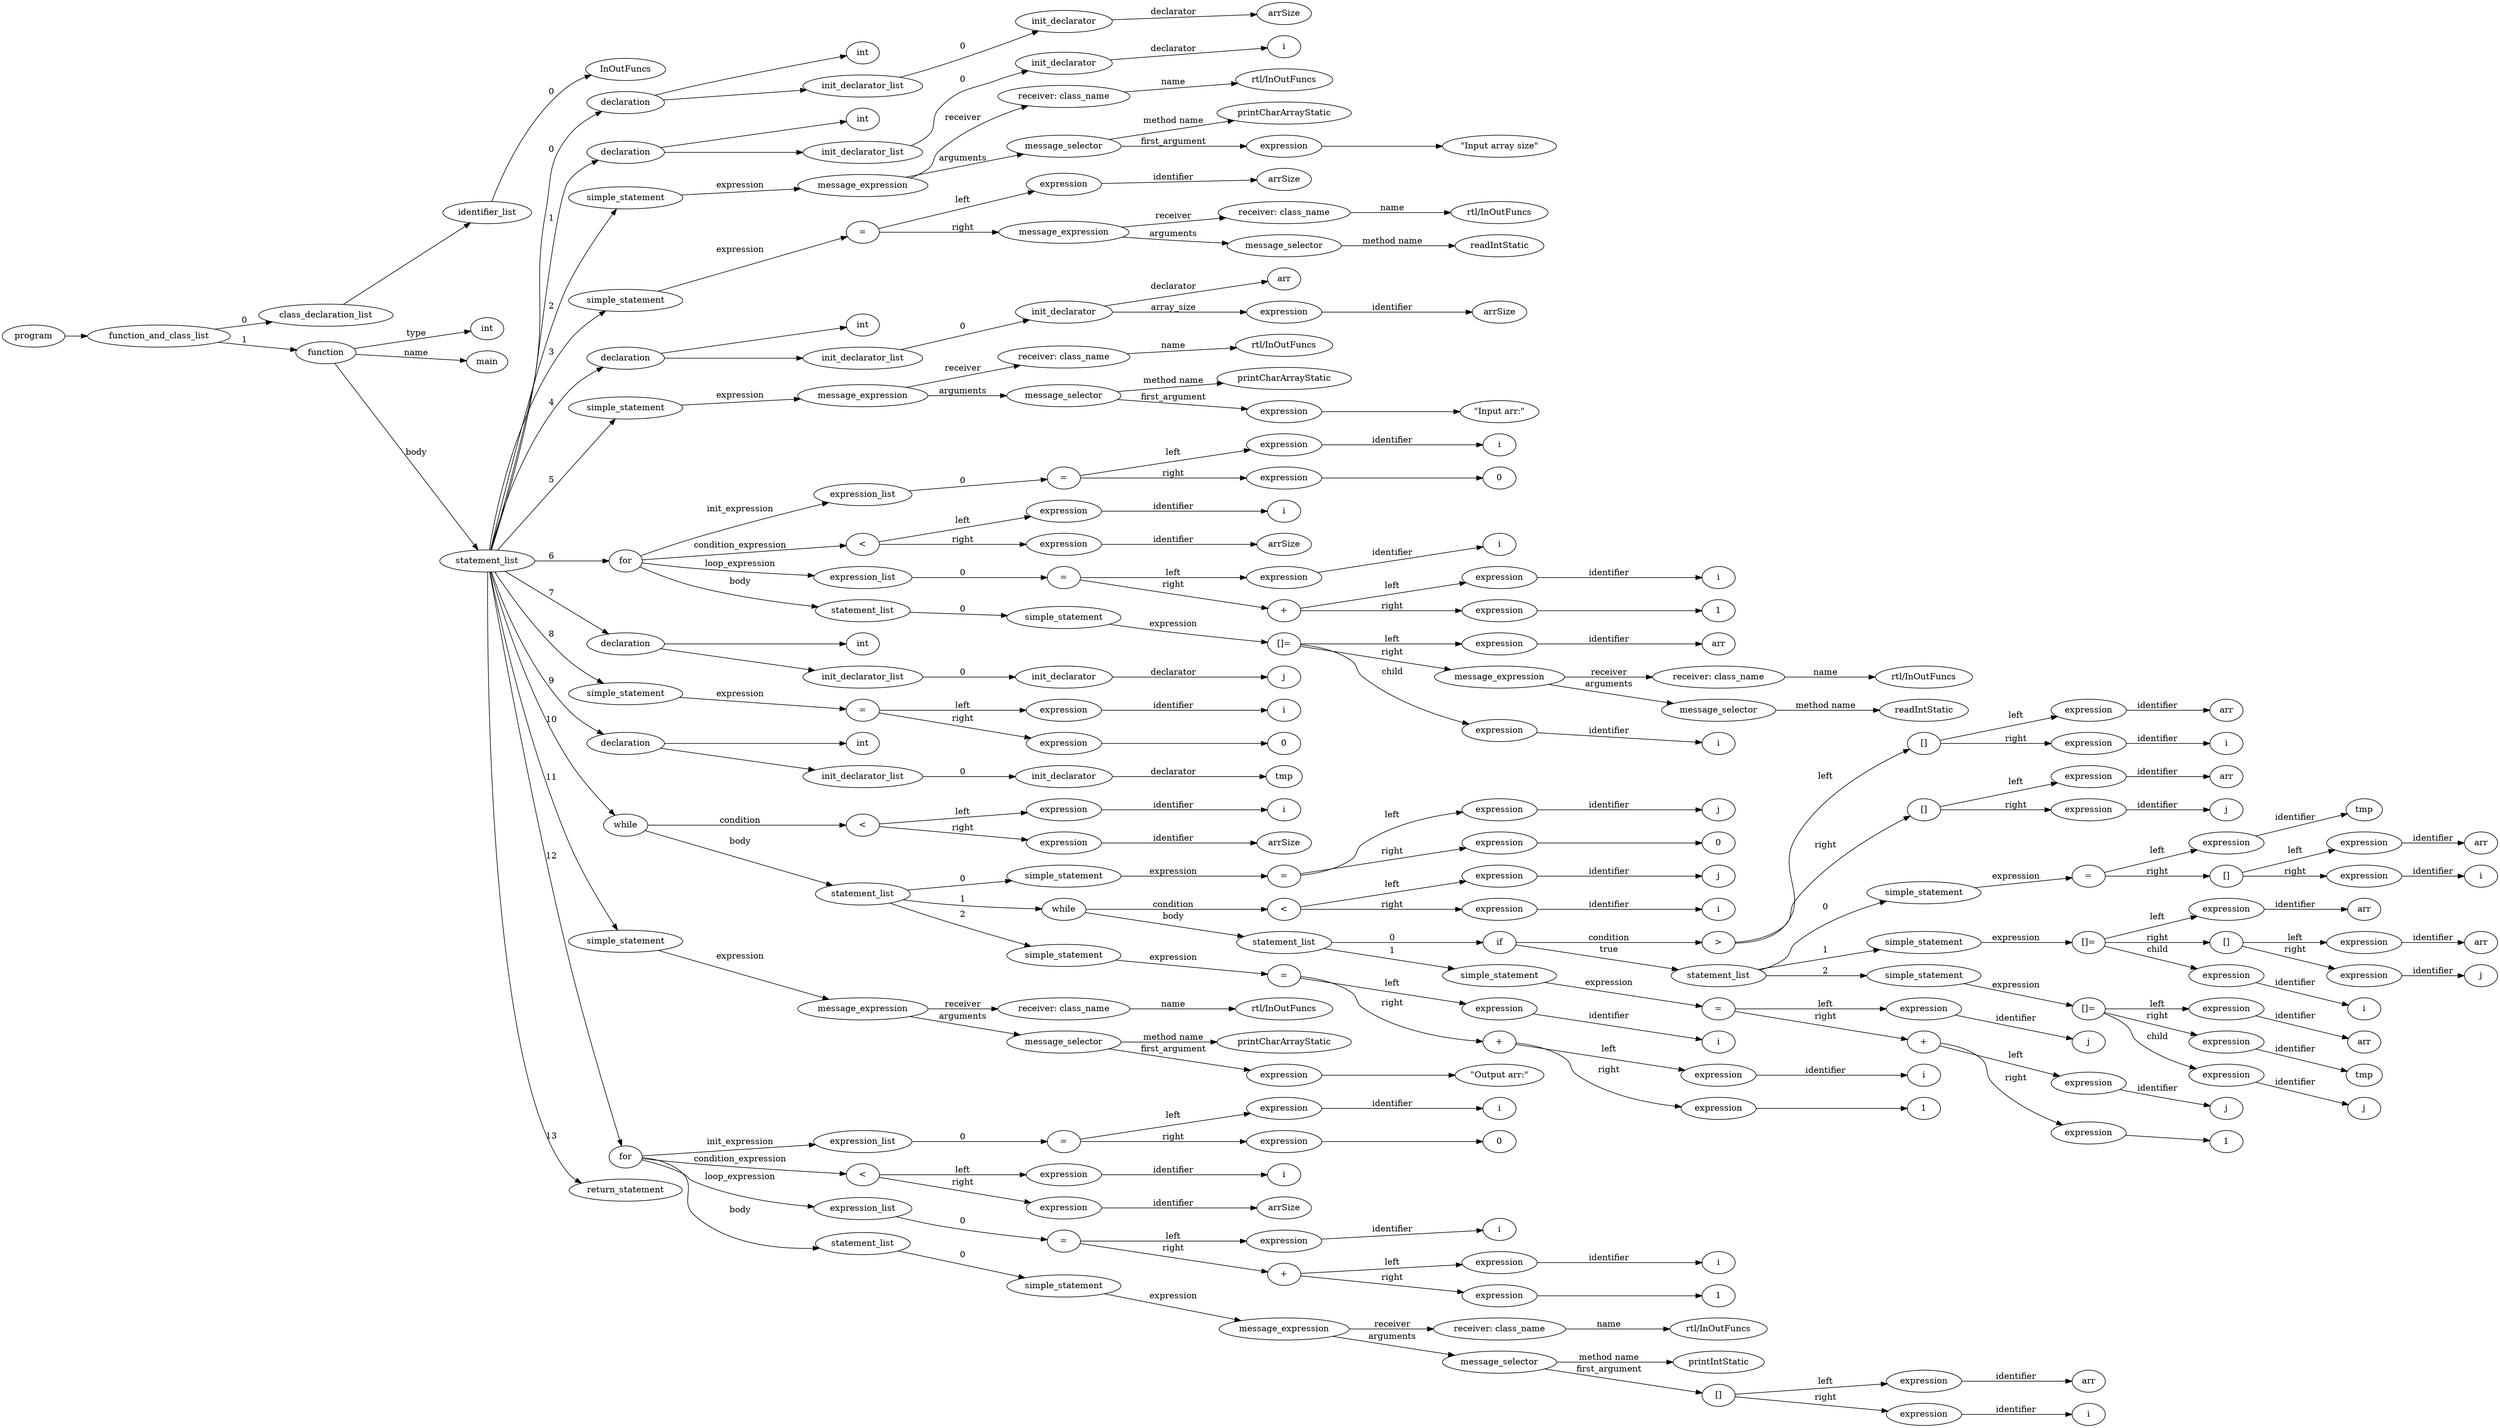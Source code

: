 digraph ObjectiveC { rankdir="LR";
163[label="program"];
163->2;
2[label="function_and_class_list"];
2->1[label="0"];
1[label="class_declaration_list"];
1->0;
0[label="identifier_list"];
0.0 [label="InOutFuncs"];
0->0.0 [label="0"];
2->162[label="1"];
162[label="function"];
162->3[label="type"];
3[label="int"];
162->162.1 [label="name"];
162.1 [label="main"];
162->8[label="body"];
8[label="statement_list"];
8->7[label="0"];
7[label="declaration"];
7->4;
4[label="int"];
7->6;
6[label="init_declarator_list"];
6->5[label="0"];
5[label="init_declarator"];
5.1 [label="arrSize"];
5->5.1[label="declarator"];
8->12[label="1"];
12[label="declaration"];
12->9;
9[label="int"];
12->11;
11[label="init_declarator_list"];
11->10[label="0"];
10[label="init_declarator"];
10.1 [label="i"];
10->10.1[label="declarator"];
8->18[label="2"];
18[label="simple_statement"];
18->17[label="expression"];
17[label="expression"];
17[label="message_expression"];
17->13[label="receiver"];
13[label="receiver: class_name"];
13.1 [label="rtl/InOutFuncs"];
13->13.1 [label="name"];
17->16[label="arguments"];
16[label="message_selector"];
16.1 [label="printCharArrayStatic"];
16->16.1 [label="method name"]; 
16->15[label="first_argument"];
15[label="expression"];
15->14;
14[label=<"Input array size">];
8->24[label="3"];
24[label="simple_statement"];
24->23[label="expression"];
23[label="expression"];
23[label="="];
23->19[label="left"];
19[label="expression"];
19->19.1 [label="identifier"];19.1[label="arrSize"];
23->22[label="right"];
22[label="expression"];
22[label="message_expression"];
22->20[label="receiver"];
20[label="receiver: class_name"];
20.1 [label="rtl/InOutFuncs"];
20->20.1 [label="name"];
22->21[label="arguments"];
21[label="message_selector"];
21.1 [label="readIntStatic"];
21->21.1 [label="method name"]; 
8->29[label="4"];
29[label="declaration"];
29->25;
25[label="int"];
29->28;
28[label="init_declarator_list"];
28->27[label="0"];
27[label="init_declarator"];
27.1 [label="arr"];
27->27.1[label="declarator"];
27->26[label="array_size"];
26[label="expression"];
26->26.1 [label="identifier"];26.1[label="arrSize"];
8->35[label="5"];
35[label="simple_statement"];
35->34[label="expression"];
34[label="expression"];
34[label="message_expression"];
34->30[label="receiver"];
30[label="receiver: class_name"];
30.1 [label="rtl/InOutFuncs"];
30->30.1 [label="name"];
34->33[label="arguments"];
33[label="message_selector"];
33.1 [label="printCharArrayStatic"];
33->33.1 [label="method name"]; 
33->32[label="first_argument"];
32[label="expression"];
32->31;
31[label=<"Input arr:">];
8->60[label="6"];
60[label="for"];
60->40[label="init_expression"];
40[label="expression_list"];
40->39[label="0"];
39[label="expression"];
39[label="="];
39->36[label="left"];
36[label="expression"];
36->36.1 [label="identifier"];36.1[label="i"];
39->38[label="right"];
38[label="expression"];
38->37;
37[label="0"];
60->43[label="condition_expression"];
43[label="expression"];
43[label="<"];
43->41[label="left"];
41[label="expression"];
41->41.1 [label="identifier"];41.1[label="i"];
43->42[label="right"];
42[label="expression"];
42->42.1 [label="identifier"];42.1[label="arrSize"];
60->50[label="loop_expression"];
50[label="expression_list"];
50->49[label="0"];
49[label="expression"];
49[label="="];
49->44[label="left"];
44[label="expression"];
44->44.1 [label="identifier"];44.1[label="i"];
49->48[label="right"];
48[label="expression"];
48[label="+"];
48->45[label="left"];
45[label="expression"];
45->45.1 [label="identifier"];45.1[label="i"];
48->47[label="right"];
47[label="expression"];
47->46;
46[label="1"];
60->59[label="body"];
59[label="statement_list"];
59->58[label="0"];
58[label="simple_statement"];
58->57[label="expression"];
57[label="expression"];
57[label="[]="];
57->51[label="left"];
51[label="expression"];
51->51.1 [label="identifier"];51.1[label="arr"];
57->56[label="right"];
56[label="expression"];
56[label="message_expression"];
56->54[label="receiver"];
54[label="receiver: class_name"];
54.1 [label="rtl/InOutFuncs"];
54->54.1 [label="name"];
56->55[label="arguments"];
55[label="message_selector"];
55.1 [label="readIntStatic"];
55->55.1 [label="method name"]; 
57->52[label="child"];
52[label="expression"];
52->52.1 [label="identifier"];52.1[label="i"];
8->64[label="7"];
64[label="declaration"];
64->61;
61[label="int"];
64->63;
63[label="init_declarator_list"];
63->62[label="0"];
62[label="init_declarator"];
62.1 [label="j"];
62->62.1[label="declarator"];
8->69[label="8"];
69[label="simple_statement"];
69->68[label="expression"];
68[label="expression"];
68[label="="];
68->65[label="left"];
65[label="expression"];
65->65.1 [label="identifier"];65.1[label="i"];
68->67[label="right"];
67[label="expression"];
67->66;
66[label="0"];
8->73[label="9"];
73[label="declaration"];
73->70;
70[label="int"];
73->72;
72[label="init_declarator_list"];
72->71[label="0"];
71[label="init_declarator"];
71.1 [label="tmp"];
71->71.1[label="declarator"];
8->131[label="10"];
131[label="while"];
131->76[label="condition"];
76[label="expression"];
76[label="<"];
76->74[label="left"];
74[label="expression"];
74->74.1 [label="identifier"];74.1[label="i"];
76->75[label="right"];
75[label="expression"];
75->75.1 [label="identifier"];75.1[label="arrSize"];
131->82[label="body"];
82[label="statement_list"];
82->81[label="0"];
81[label="simple_statement"];
81->80[label="expression"];
80[label="expression"];
80[label="="];
80->77[label="left"];
77[label="expression"];
77->77.1 [label="identifier"];77.1[label="j"];
80->79[label="right"];
79[label="expression"];
79->78;
78[label="0"];
82->123[label="1"];
123[label="while"];
123->85[label="condition"];
85[label="expression"];
85[label="<"];
85->83[label="left"];
83[label="expression"];
83->83.1 [label="identifier"];83.1[label="j"];
85->84[label="right"];
84[label="expression"];
84->84.1 [label="identifier"];84.1[label="i"];
123->115[label="body"];
115[label="statement_list"];
115->114[label="0"];
114[label="if"];
114->92[label="condition"];
92[label="expression"];
92[label=">"];
92->88[label="left"];
88[label="expression"];
88[label="[]"];
88->86[label="left"];
86[label="expression"];
86->86.1 [label="identifier"];86.1[label="arr"];
88->87[label="right"];
87[label="expression"];
87->87.1 [label="identifier"];87.1[label="i"];
92->91[label="right"];
91[label="expression"];
91[label="[]"];
91->89[label="left"];
89[label="expression"];
89->89.1 [label="identifier"];89.1[label="arr"];
91->90[label="right"];
90[label="expression"];
90->90.1 [label="identifier"];90.1[label="j"];
114->99[label="true"];
99[label="statement_list"];
99->98[label="0"];
98[label="simple_statement"];
98->97[label="expression"];
97[label="expression"];
97[label="="];
97->93[label="left"];
93[label="expression"];
93->93.1 [label="identifier"];93.1[label="tmp"];
97->96[label="right"];
96[label="expression"];
96[label="[]"];
96->94[label="left"];
94[label="expression"];
94->94.1 [label="identifier"];94.1[label="arr"];
96->95[label="right"];
95[label="expression"];
95->95.1 [label="identifier"];95.1[label="i"];
99->107[label="1"];
107[label="simple_statement"];
107->106[label="expression"];
106[label="expression"];
106[label="[]="];
106->100[label="left"];
100[label="expression"];
100->100.1 [label="identifier"];100.1[label="arr"];
106->105[label="right"];
105[label="expression"];
105[label="[]"];
105->103[label="left"];
103[label="expression"];
103->103.1 [label="identifier"];103.1[label="arr"];
105->104[label="right"];
104[label="expression"];
104->104.1 [label="identifier"];104.1[label="j"];
106->101[label="child"];
101[label="expression"];
101->101.1 [label="identifier"];101.1[label="i"];
99->113[label="2"];
113[label="simple_statement"];
113->112[label="expression"];
112[label="expression"];
112[label="[]="];
112->108[label="left"];
108[label="expression"];
108->108.1 [label="identifier"];108.1[label="arr"];
112->111[label="right"];
111[label="expression"];
111->111.1 [label="identifier"];111.1[label="tmp"];
112->109[label="child"];
109[label="expression"];
109->109.1 [label="identifier"];109.1[label="j"];
115->122[label="1"];
122[label="simple_statement"];
122->121[label="expression"];
121[label="expression"];
121[label="="];
121->116[label="left"];
116[label="expression"];
116->116.1 [label="identifier"];116.1[label="j"];
121->120[label="right"];
120[label="expression"];
120[label="+"];
120->117[label="left"];
117[label="expression"];
117->117.1 [label="identifier"];117.1[label="j"];
120->119[label="right"];
119[label="expression"];
119->118;
118[label="1"];
82->130[label="2"];
130[label="simple_statement"];
130->129[label="expression"];
129[label="expression"];
129[label="="];
129->124[label="left"];
124[label="expression"];
124->124.1 [label="identifier"];124.1[label="i"];
129->128[label="right"];
128[label="expression"];
128[label="+"];
128->125[label="left"];
125[label="expression"];
125->125.1 [label="identifier"];125.1[label="i"];
128->127[label="right"];
127[label="expression"];
127->126;
126[label="1"];
8->137[label="11"];
137[label="simple_statement"];
137->136[label="expression"];
136[label="expression"];
136[label="message_expression"];
136->132[label="receiver"];
132[label="receiver: class_name"];
132.1 [label="rtl/InOutFuncs"];
132->132.1 [label="name"];
136->135[label="arguments"];
135[label="message_selector"];
135.1 [label="printCharArrayStatic"];
135->135.1 [label="method name"]; 
135->134[label="first_argument"];
134[label="expression"];
134->133;
133[label=<"
Output arr:">];
8->161[label="12"];
161[label="for"];
161->142[label="init_expression"];
142[label="expression_list"];
142->141[label="0"];
141[label="expression"];
141[label="="];
141->138[label="left"];
138[label="expression"];
138->138.1 [label="identifier"];138.1[label="i"];
141->140[label="right"];
140[label="expression"];
140->139;
139[label="0"];
161->145[label="condition_expression"];
145[label="expression"];
145[label="<"];
145->143[label="left"];
143[label="expression"];
143->143.1 [label="identifier"];143.1[label="i"];
145->144[label="right"];
144[label="expression"];
144->144.1 [label="identifier"];144.1[label="arrSize"];
161->152[label="loop_expression"];
152[label="expression_list"];
152->151[label="0"];
151[label="expression"];
151[label="="];
151->146[label="left"];
146[label="expression"];
146->146.1 [label="identifier"];146.1[label="i"];
151->150[label="right"];
150[label="expression"];
150[label="+"];
150->147[label="left"];
147[label="expression"];
147->147.1 [label="identifier"];147.1[label="i"];
150->149[label="right"];
149[label="expression"];
149->148;
148[label="1"];
161->160[label="body"];
160[label="statement_list"];
160->159[label="0"];
159[label="simple_statement"];
159->158[label="expression"];
158[label="expression"];
158[label="message_expression"];
158->153[label="receiver"];
153[label="receiver: class_name"];
153.1 [label="rtl/InOutFuncs"];
153->153.1 [label="name"];
158->157[label="arguments"];
157[label="message_selector"];
157.1 [label="printIntStatic"];
157->157.1 [label="method name"]; 
157->156[label="first_argument"];
156[label="expression"];
156[label="[]"];
156->154[label="left"];
154[label="expression"];
154->154.1 [label="identifier"];154.1[label="arr"];
156->155[label="right"];
155[label="expression"];
155->155.1 [label="identifier"];155.1[label="i"];
8->184[label="13"];
184[label="return_statement"];
}

